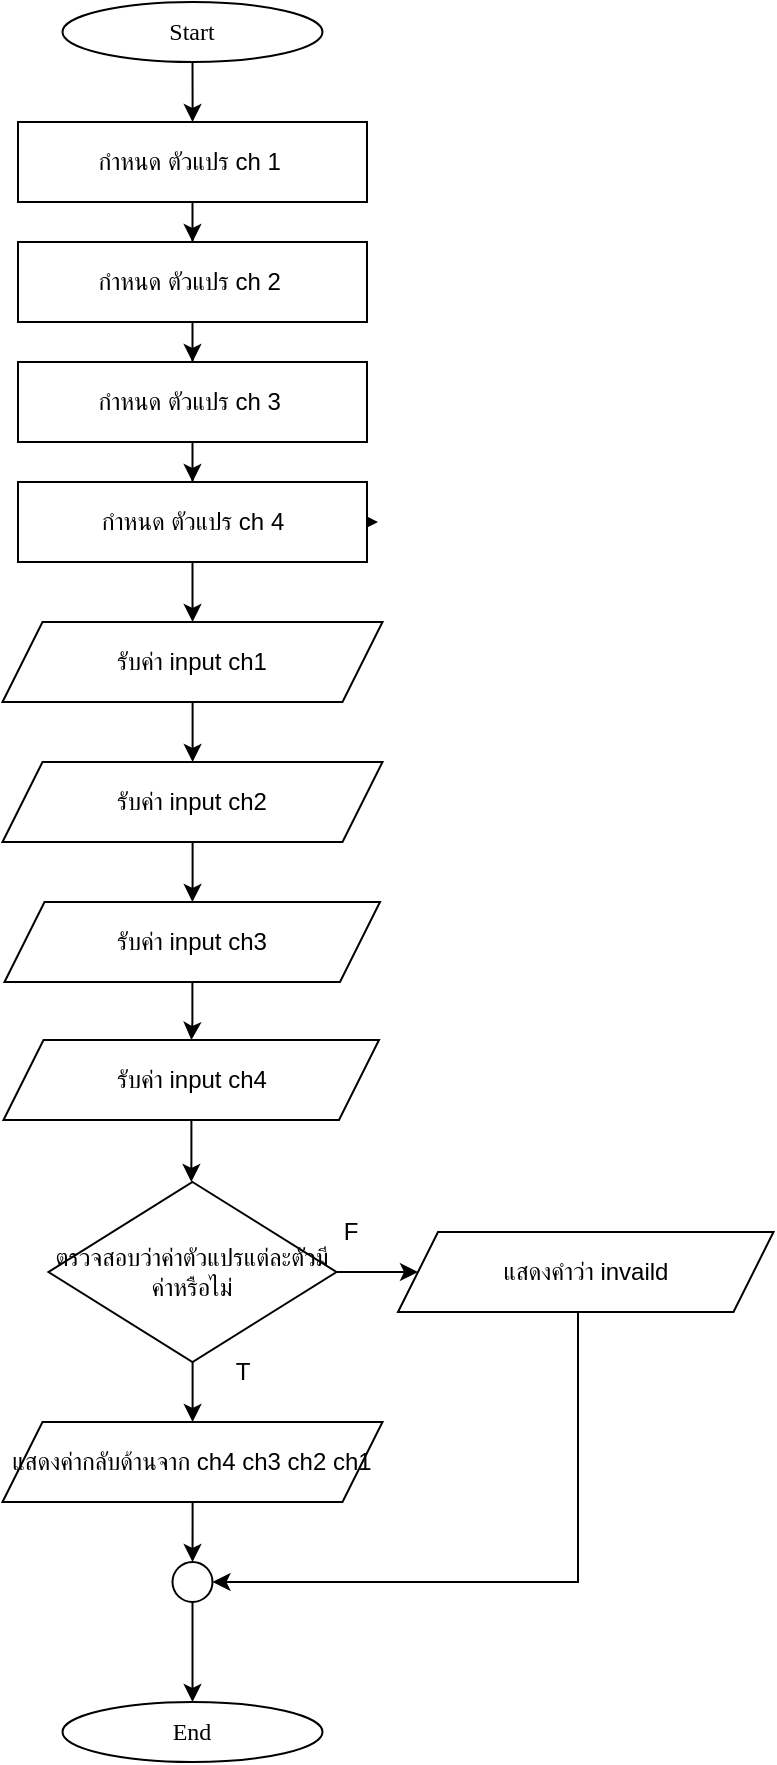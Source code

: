 <mxfile version="24.9.0">
  <diagram name="Page-1" id="IzWNT2rhH8QL3VfXFZFP">
    <mxGraphModel dx="1569" dy="390" grid="1" gridSize="10" guides="1" tooltips="1" connect="1" arrows="1" fold="1" page="1" pageScale="1" pageWidth="850" pageHeight="1100" math="0" shadow="0">
      <root>
        <mxCell id="0" />
        <mxCell id="1" parent="0" />
        <mxCell id="MtejKWfM1y6CtzYDJQUg-7" value="" style="edgeStyle=orthogonalEdgeStyle;rounded=0;orthogonalLoop=1;jettySize=auto;html=1;" edge="1" parent="1" source="MtejKWfM1y6CtzYDJQUg-1" target="MtejKWfM1y6CtzYDJQUg-3">
          <mxGeometry relative="1" as="geometry" />
        </mxCell>
        <mxCell id="MtejKWfM1y6CtzYDJQUg-1" value="&lt;font data-font-src=&quot;https://fonts.googleapis.com/css?family=Sarabun&quot; face=&quot;Sarabun&quot;&gt;Start&lt;/font&gt;" style="ellipse;whiteSpace=wrap;html=1;" vertex="1" parent="1">
          <mxGeometry x="-477.75" y="60" width="130" height="30" as="geometry" />
        </mxCell>
        <mxCell id="MtejKWfM1y6CtzYDJQUg-16" value="" style="edgeStyle=orthogonalEdgeStyle;rounded=0;orthogonalLoop=1;jettySize=auto;html=1;" edge="1" parent="1" source="MtejKWfM1y6CtzYDJQUg-2" target="MtejKWfM1y6CtzYDJQUg-15">
          <mxGeometry relative="1" as="geometry" />
        </mxCell>
        <mxCell id="MtejKWfM1y6CtzYDJQUg-2" value="รับค่า input ch1" style="shape=parallelogram;perimeter=parallelogramPerimeter;whiteSpace=wrap;html=1;fixedSize=1;" vertex="1" parent="1">
          <mxGeometry x="-507.75" y="370" width="190" height="40" as="geometry" />
        </mxCell>
        <mxCell id="MtejKWfM1y6CtzYDJQUg-8" value="" style="edgeStyle=orthogonalEdgeStyle;rounded=0;orthogonalLoop=1;jettySize=auto;html=1;" edge="1" parent="1" source="MtejKWfM1y6CtzYDJQUg-3" target="MtejKWfM1y6CtzYDJQUg-4">
          <mxGeometry relative="1" as="geometry" />
        </mxCell>
        <mxCell id="MtejKWfM1y6CtzYDJQUg-3" value="กำหนด ตัวแปร ch 1&amp;nbsp;" style="rounded=0;whiteSpace=wrap;html=1;" vertex="1" parent="1">
          <mxGeometry x="-500" y="120" width="174.5" height="40" as="geometry" />
        </mxCell>
        <mxCell id="MtejKWfM1y6CtzYDJQUg-10" value="" style="edgeStyle=orthogonalEdgeStyle;rounded=0;orthogonalLoop=1;jettySize=auto;html=1;" edge="1" parent="1" source="MtejKWfM1y6CtzYDJQUg-4" target="MtejKWfM1y6CtzYDJQUg-9">
          <mxGeometry relative="1" as="geometry" />
        </mxCell>
        <mxCell id="MtejKWfM1y6CtzYDJQUg-4" value="กำหนด ตัวแปร ch 2&amp;nbsp;" style="rounded=0;whiteSpace=wrap;html=1;" vertex="1" parent="1">
          <mxGeometry x="-500" y="180" width="174.5" height="40" as="geometry" />
        </mxCell>
        <mxCell id="MtejKWfM1y6CtzYDJQUg-12" value="" style="edgeStyle=orthogonalEdgeStyle;rounded=0;orthogonalLoop=1;jettySize=auto;html=1;" edge="1" parent="1" source="MtejKWfM1y6CtzYDJQUg-9" target="MtejKWfM1y6CtzYDJQUg-11">
          <mxGeometry relative="1" as="geometry" />
        </mxCell>
        <mxCell id="MtejKWfM1y6CtzYDJQUg-9" value="กำหนด ตัวแปร ch 3&amp;nbsp;" style="rounded=0;whiteSpace=wrap;html=1;" vertex="1" parent="1">
          <mxGeometry x="-500" y="240" width="174.5" height="40" as="geometry" />
        </mxCell>
        <mxCell id="MtejKWfM1y6CtzYDJQUg-13" value="" style="edgeStyle=orthogonalEdgeStyle;rounded=0;orthogonalLoop=1;jettySize=auto;html=1;" edge="1" parent="1" source="MtejKWfM1y6CtzYDJQUg-11" target="MtejKWfM1y6CtzYDJQUg-2">
          <mxGeometry relative="1" as="geometry" />
        </mxCell>
        <mxCell id="MtejKWfM1y6CtzYDJQUg-14" style="edgeStyle=orthogonalEdgeStyle;rounded=0;orthogonalLoop=1;jettySize=auto;html=1;exitX=1;exitY=0.5;exitDx=0;exitDy=0;" edge="1" parent="1" source="MtejKWfM1y6CtzYDJQUg-11">
          <mxGeometry relative="1" as="geometry">
            <mxPoint x="-320" y="319.857" as="targetPoint" />
          </mxGeometry>
        </mxCell>
        <mxCell id="MtejKWfM1y6CtzYDJQUg-11" value="กำหนด ตัวแปร ch 4" style="rounded=0;whiteSpace=wrap;html=1;" vertex="1" parent="1">
          <mxGeometry x="-500" y="300" width="174.5" height="40" as="geometry" />
        </mxCell>
        <mxCell id="MtejKWfM1y6CtzYDJQUg-18" value="" style="edgeStyle=orthogonalEdgeStyle;rounded=0;orthogonalLoop=1;jettySize=auto;html=1;" edge="1" parent="1" source="MtejKWfM1y6CtzYDJQUg-15" target="MtejKWfM1y6CtzYDJQUg-17">
          <mxGeometry relative="1" as="geometry" />
        </mxCell>
        <mxCell id="MtejKWfM1y6CtzYDJQUg-15" value="รับค่า input ch2" style="shape=parallelogram;perimeter=parallelogramPerimeter;whiteSpace=wrap;html=1;fixedSize=1;" vertex="1" parent="1">
          <mxGeometry x="-507.75" y="440" width="190" height="40" as="geometry" />
        </mxCell>
        <mxCell id="MtejKWfM1y6CtzYDJQUg-20" value="" style="edgeStyle=orthogonalEdgeStyle;rounded=0;orthogonalLoop=1;jettySize=auto;html=1;" edge="1" parent="1" source="MtejKWfM1y6CtzYDJQUg-17" target="MtejKWfM1y6CtzYDJQUg-19">
          <mxGeometry relative="1" as="geometry" />
        </mxCell>
        <mxCell id="MtejKWfM1y6CtzYDJQUg-17" value="รับค่า input ch3" style="shape=parallelogram;perimeter=parallelogramPerimeter;whiteSpace=wrap;html=1;fixedSize=1;" vertex="1" parent="1">
          <mxGeometry x="-506.75" y="510" width="187.75" height="40" as="geometry" />
        </mxCell>
        <mxCell id="MtejKWfM1y6CtzYDJQUg-22" value="" style="edgeStyle=orthogonalEdgeStyle;rounded=0;orthogonalLoop=1;jettySize=auto;html=1;" edge="1" parent="1" source="MtejKWfM1y6CtzYDJQUg-19">
          <mxGeometry relative="1" as="geometry">
            <mxPoint x="-413.343" y="650" as="targetPoint" />
          </mxGeometry>
        </mxCell>
        <mxCell id="MtejKWfM1y6CtzYDJQUg-19" value="รับค่า input ch4" style="shape=parallelogram;perimeter=parallelogramPerimeter;whiteSpace=wrap;html=1;fixedSize=1;" vertex="1" parent="1">
          <mxGeometry x="-507.25" y="579" width="187.75" height="40" as="geometry" />
        </mxCell>
        <mxCell id="MtejKWfM1y6CtzYDJQUg-27" value="" style="edgeStyle=orthogonalEdgeStyle;rounded=0;orthogonalLoop=1;jettySize=auto;html=1;" edge="1" parent="1" source="MtejKWfM1y6CtzYDJQUg-24" target="MtejKWfM1y6CtzYDJQUg-26">
          <mxGeometry relative="1" as="geometry" />
        </mxCell>
        <mxCell id="MtejKWfM1y6CtzYDJQUg-31" value="" style="edgeStyle=orthogonalEdgeStyle;rounded=0;orthogonalLoop=1;jettySize=auto;html=1;" edge="1" parent="1" source="MtejKWfM1y6CtzYDJQUg-24" target="MtejKWfM1y6CtzYDJQUg-30">
          <mxGeometry relative="1" as="geometry" />
        </mxCell>
        <mxCell id="MtejKWfM1y6CtzYDJQUg-24" value="ตรวจสอบว่าค่าตัวแปรแต่ละตัวมีค่าหรือไม่" style="rhombus;whiteSpace=wrap;html=1;" vertex="1" parent="1">
          <mxGeometry x="-484.75" y="650" width="144" height="90" as="geometry" />
        </mxCell>
        <mxCell id="MtejKWfM1y6CtzYDJQUg-35" value="" style="edgeStyle=orthogonalEdgeStyle;rounded=0;orthogonalLoop=1;jettySize=auto;html=1;" edge="1" parent="1" source="MtejKWfM1y6CtzYDJQUg-26" target="MtejKWfM1y6CtzYDJQUg-33">
          <mxGeometry relative="1" as="geometry" />
        </mxCell>
        <mxCell id="MtejKWfM1y6CtzYDJQUg-26" value="แสดงค่ากลับด้านจาก ch4 ch3 ch2 ch1" style="shape=parallelogram;perimeter=parallelogramPerimeter;whiteSpace=wrap;html=1;fixedSize=1;" vertex="1" parent="1">
          <mxGeometry x="-507.75" y="770" width="190" height="40" as="geometry" />
        </mxCell>
        <mxCell id="MtejKWfM1y6CtzYDJQUg-28" value="&lt;font data-font-src=&quot;https://fonts.googleapis.com/css?family=Sarabun&quot; face=&quot;Sarabun&quot;&gt;End&lt;/font&gt;" style="ellipse;whiteSpace=wrap;html=1;" vertex="1" parent="1">
          <mxGeometry x="-477.75" y="910" width="130" height="30" as="geometry" />
        </mxCell>
        <mxCell id="MtejKWfM1y6CtzYDJQUg-37" style="edgeStyle=orthogonalEdgeStyle;rounded=0;orthogonalLoop=1;jettySize=auto;html=1;entryX=1;entryY=0.5;entryDx=0;entryDy=0;" edge="1" parent="1" source="MtejKWfM1y6CtzYDJQUg-30" target="MtejKWfM1y6CtzYDJQUg-33">
          <mxGeometry relative="1" as="geometry">
            <Array as="points">
              <mxPoint x="-220" y="850" />
            </Array>
          </mxGeometry>
        </mxCell>
        <mxCell id="MtejKWfM1y6CtzYDJQUg-30" value="แสดงคำว่า&amp;nbsp;invaild" style="shape=parallelogram;perimeter=parallelogramPerimeter;whiteSpace=wrap;html=1;fixedSize=1;" vertex="1" parent="1">
          <mxGeometry x="-310" y="675" width="187.75" height="40" as="geometry" />
        </mxCell>
        <mxCell id="MtejKWfM1y6CtzYDJQUg-36" value="" style="edgeStyle=orthogonalEdgeStyle;rounded=0;orthogonalLoop=1;jettySize=auto;html=1;" edge="1" parent="1" source="MtejKWfM1y6CtzYDJQUg-33" target="MtejKWfM1y6CtzYDJQUg-28">
          <mxGeometry relative="1" as="geometry" />
        </mxCell>
        <mxCell id="MtejKWfM1y6CtzYDJQUg-33" value="" style="ellipse;whiteSpace=wrap;html=1;aspect=fixed;" vertex="1" parent="1">
          <mxGeometry x="-422.75" y="840" width="20" height="20" as="geometry" />
        </mxCell>
        <mxCell id="MtejKWfM1y6CtzYDJQUg-38" value="F" style="text;html=1;align=center;verticalAlign=middle;resizable=0;points=[];autosize=1;strokeColor=none;fillColor=none;" vertex="1" parent="1">
          <mxGeometry x="-349" y="660" width="30" height="30" as="geometry" />
        </mxCell>
        <mxCell id="MtejKWfM1y6CtzYDJQUg-39" value="T" style="text;html=1;align=center;verticalAlign=middle;resizable=0;points=[];autosize=1;strokeColor=none;fillColor=none;" vertex="1" parent="1">
          <mxGeometry x="-402.75" y="730" width="30" height="30" as="geometry" />
        </mxCell>
      </root>
    </mxGraphModel>
  </diagram>
</mxfile>
